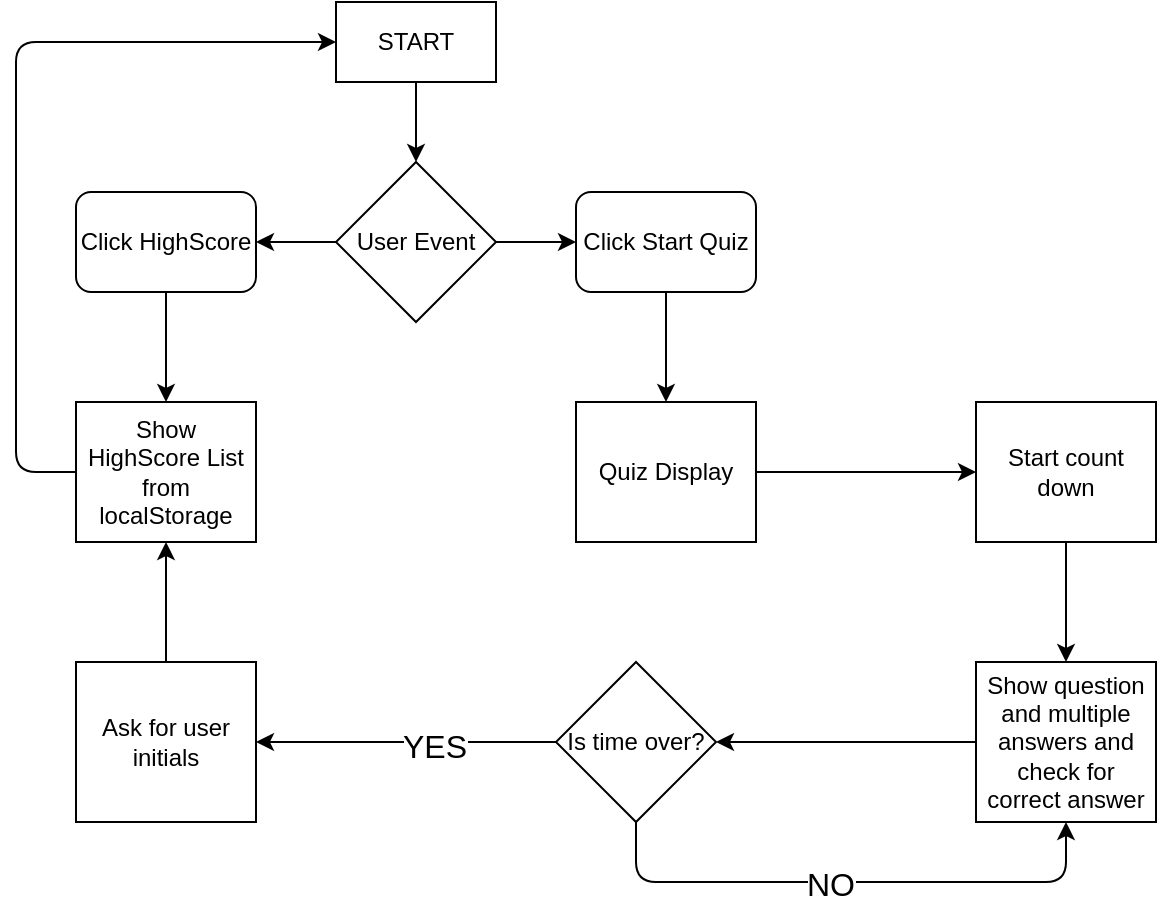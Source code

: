 <mxfile version="14.1.1" type="device"><diagram id="C5RBs43oDa-KdzZeNtuy" name="Page-1"><mxGraphModel dx="986" dy="654" grid="1" gridSize="10" guides="1" tooltips="1" connect="1" arrows="1" fold="1" page="1" pageScale="1" pageWidth="827" pageHeight="1169" math="0" shadow="0"><root><mxCell id="WIyWlLk6GJQsqaUBKTNV-0"/><mxCell id="WIyWlLk6GJQsqaUBKTNV-1" parent="WIyWlLk6GJQsqaUBKTNV-0"/><mxCell id="vzi3QgBM6snmUfpUpneI-0" value="START" style="rounded=0;whiteSpace=wrap;html=1;" vertex="1" parent="WIyWlLk6GJQsqaUBKTNV-1"><mxGeometry x="190" y="40" width="80" height="40" as="geometry"/></mxCell><mxCell id="vzi3QgBM6snmUfpUpneI-1" value="User Event" style="rhombus;whiteSpace=wrap;html=1;" vertex="1" parent="WIyWlLk6GJQsqaUBKTNV-1"><mxGeometry x="190" y="120" width="80" height="80" as="geometry"/></mxCell><mxCell id="vzi3QgBM6snmUfpUpneI-2" value="Click HighScore" style="rounded=1;whiteSpace=wrap;html=1;" vertex="1" parent="WIyWlLk6GJQsqaUBKTNV-1"><mxGeometry x="60" y="135" width="90" height="50" as="geometry"/></mxCell><mxCell id="vzi3QgBM6snmUfpUpneI-3" value="Click Start Quiz" style="rounded=1;whiteSpace=wrap;html=1;" vertex="1" parent="WIyWlLk6GJQsqaUBKTNV-1"><mxGeometry x="310" y="135" width="90" height="50" as="geometry"/></mxCell><mxCell id="vzi3QgBM6snmUfpUpneI-4" value="Show HighScore List from localStorage" style="rounded=0;whiteSpace=wrap;html=1;" vertex="1" parent="WIyWlLk6GJQsqaUBKTNV-1"><mxGeometry x="60" y="240" width="90" height="70" as="geometry"/></mxCell><mxCell id="vzi3QgBM6snmUfpUpneI-5" value="Quiz Display" style="rounded=0;whiteSpace=wrap;html=1;" vertex="1" parent="WIyWlLk6GJQsqaUBKTNV-1"><mxGeometry x="310" y="240" width="90" height="70" as="geometry"/></mxCell><mxCell id="vzi3QgBM6snmUfpUpneI-6" value="Show question and multiple answers and check for correct answer" style="rounded=0;whiteSpace=wrap;html=1;" vertex="1" parent="WIyWlLk6GJQsqaUBKTNV-1"><mxGeometry x="510" y="370" width="90" height="80" as="geometry"/></mxCell><mxCell id="vzi3QgBM6snmUfpUpneI-8" value="Start count down" style="rounded=0;whiteSpace=wrap;html=1;" vertex="1" parent="WIyWlLk6GJQsqaUBKTNV-1"><mxGeometry x="510" y="240" width="90" height="70" as="geometry"/></mxCell><mxCell id="vzi3QgBM6snmUfpUpneI-11" value="Is time over?" style="rhombus;whiteSpace=wrap;html=1;" vertex="1" parent="WIyWlLk6GJQsqaUBKTNV-1"><mxGeometry x="300" y="370" width="80" height="80" as="geometry"/></mxCell><mxCell id="vzi3QgBM6snmUfpUpneI-12" value="Ask for user initials" style="rounded=0;whiteSpace=wrap;html=1;" vertex="1" parent="WIyWlLk6GJQsqaUBKTNV-1"><mxGeometry x="60" y="370" width="90" height="80" as="geometry"/></mxCell><mxCell id="vzi3QgBM6snmUfpUpneI-13" value="" style="endArrow=classic;html=1;exitX=0.5;exitY=1;exitDx=0;exitDy=0;" edge="1" parent="WIyWlLk6GJQsqaUBKTNV-1" source="vzi3QgBM6snmUfpUpneI-0" target="vzi3QgBM6snmUfpUpneI-1"><mxGeometry width="50" height="50" relative="1" as="geometry"><mxPoint x="390" y="340" as="sourcePoint"/><mxPoint x="440" y="290" as="targetPoint"/></mxGeometry></mxCell><mxCell id="vzi3QgBM6snmUfpUpneI-14" value="" style="endArrow=classic;html=1;exitX=1;exitY=0.5;exitDx=0;exitDy=0;entryX=0;entryY=0.5;entryDx=0;entryDy=0;" edge="1" parent="WIyWlLk6GJQsqaUBKTNV-1" source="vzi3QgBM6snmUfpUpneI-1" target="vzi3QgBM6snmUfpUpneI-3"><mxGeometry width="50" height="50" relative="1" as="geometry"><mxPoint x="390" y="340" as="sourcePoint"/><mxPoint x="440" y="290" as="targetPoint"/></mxGeometry></mxCell><mxCell id="vzi3QgBM6snmUfpUpneI-15" value="" style="endArrow=classic;html=1;exitX=0;exitY=0.5;exitDx=0;exitDy=0;entryX=1;entryY=0.5;entryDx=0;entryDy=0;" edge="1" parent="WIyWlLk6GJQsqaUBKTNV-1" source="vzi3QgBM6snmUfpUpneI-1" target="vzi3QgBM6snmUfpUpneI-2"><mxGeometry width="50" height="50" relative="1" as="geometry"><mxPoint x="390" y="340" as="sourcePoint"/><mxPoint x="440" y="290" as="targetPoint"/></mxGeometry></mxCell><mxCell id="vzi3QgBM6snmUfpUpneI-16" value="" style="endArrow=classic;html=1;exitX=0.5;exitY=1;exitDx=0;exitDy=0;entryX=0.5;entryY=0;entryDx=0;entryDy=0;" edge="1" parent="WIyWlLk6GJQsqaUBKTNV-1" source="vzi3QgBM6snmUfpUpneI-2" target="vzi3QgBM6snmUfpUpneI-4"><mxGeometry width="50" height="50" relative="1" as="geometry"><mxPoint x="390" y="340" as="sourcePoint"/><mxPoint x="440" y="290" as="targetPoint"/></mxGeometry></mxCell><mxCell id="vzi3QgBM6snmUfpUpneI-17" value="" style="endArrow=classic;html=1;exitX=0.5;exitY=1;exitDx=0;exitDy=0;" edge="1" parent="WIyWlLk6GJQsqaUBKTNV-1" source="vzi3QgBM6snmUfpUpneI-3" target="vzi3QgBM6snmUfpUpneI-5"><mxGeometry width="50" height="50" relative="1" as="geometry"><mxPoint x="390" y="340" as="sourcePoint"/><mxPoint x="440" y="290" as="targetPoint"/></mxGeometry></mxCell><mxCell id="vzi3QgBM6snmUfpUpneI-18" value="" style="endArrow=classic;html=1;exitX=1;exitY=0.5;exitDx=0;exitDy=0;entryX=0;entryY=0.5;entryDx=0;entryDy=0;" edge="1" parent="WIyWlLk6GJQsqaUBKTNV-1" source="vzi3QgBM6snmUfpUpneI-5" target="vzi3QgBM6snmUfpUpneI-8"><mxGeometry width="50" height="50" relative="1" as="geometry"><mxPoint x="390" y="340" as="sourcePoint"/><mxPoint x="490" y="290" as="targetPoint"/></mxGeometry></mxCell><mxCell id="vzi3QgBM6snmUfpUpneI-19" value="" style="endArrow=classic;html=1;exitX=0.5;exitY=1;exitDx=0;exitDy=0;" edge="1" parent="WIyWlLk6GJQsqaUBKTNV-1" source="vzi3QgBM6snmUfpUpneI-8" target="vzi3QgBM6snmUfpUpneI-6"><mxGeometry width="50" height="50" relative="1" as="geometry"><mxPoint x="390" y="340" as="sourcePoint"/><mxPoint x="440" y="290" as="targetPoint"/></mxGeometry></mxCell><mxCell id="vzi3QgBM6snmUfpUpneI-21" value="" style="endArrow=classic;html=1;exitX=0;exitY=0.5;exitDx=0;exitDy=0;entryX=1;entryY=0.5;entryDx=0;entryDy=0;" edge="1" parent="WIyWlLk6GJQsqaUBKTNV-1" source="vzi3QgBM6snmUfpUpneI-11" target="vzi3QgBM6snmUfpUpneI-12"><mxGeometry width="50" height="50" relative="1" as="geometry"><mxPoint x="390" y="340" as="sourcePoint"/><mxPoint x="440" y="290" as="targetPoint"/></mxGeometry></mxCell><mxCell id="vzi3QgBM6snmUfpUpneI-25" value="&lt;font style=&quot;font-size: 16px&quot;&gt;YES&lt;/font&gt;" style="edgeLabel;html=1;align=center;verticalAlign=middle;resizable=0;points=[];" vertex="1" connectable="0" parent="vzi3QgBM6snmUfpUpneI-21"><mxGeometry x="-0.183" y="2" relative="1" as="geometry"><mxPoint as="offset"/></mxGeometry></mxCell><mxCell id="vzi3QgBM6snmUfpUpneI-26" value="" style="edgeStyle=elbowEdgeStyle;elbow=horizontal;endArrow=classic;html=1;exitX=0;exitY=0.5;exitDx=0;exitDy=0;entryX=0;entryY=0.5;entryDx=0;entryDy=0;" edge="1" parent="WIyWlLk6GJQsqaUBKTNV-1" source="vzi3QgBM6snmUfpUpneI-4" target="vzi3QgBM6snmUfpUpneI-0"><mxGeometry width="50" height="50" relative="1" as="geometry"><mxPoint x="390" y="330" as="sourcePoint"/><mxPoint x="440" y="280" as="targetPoint"/><Array as="points"><mxPoint x="30" y="150"/></Array></mxGeometry></mxCell><mxCell id="vzi3QgBM6snmUfpUpneI-27" value="" style="endArrow=classic;html=1;exitX=0;exitY=0.5;exitDx=0;exitDy=0;entryX=1;entryY=0.5;entryDx=0;entryDy=0;" edge="1" parent="WIyWlLk6GJQsqaUBKTNV-1" source="vzi3QgBM6snmUfpUpneI-6" target="vzi3QgBM6snmUfpUpneI-11"><mxGeometry width="50" height="50" relative="1" as="geometry"><mxPoint x="390" y="330" as="sourcePoint"/><mxPoint x="440" y="280" as="targetPoint"/></mxGeometry></mxCell><mxCell id="vzi3QgBM6snmUfpUpneI-28" value="" style="edgeStyle=elbowEdgeStyle;elbow=horizontal;endArrow=classic;html=1;exitX=0.5;exitY=1;exitDx=0;exitDy=0;entryX=0.5;entryY=1;entryDx=0;entryDy=0;" edge="1" parent="WIyWlLk6GJQsqaUBKTNV-1" source="vzi3QgBM6snmUfpUpneI-11" target="vzi3QgBM6snmUfpUpneI-6"><mxGeometry width="50" height="50" relative="1" as="geometry"><mxPoint x="390" y="330" as="sourcePoint"/><mxPoint x="440" y="280" as="targetPoint"/><Array as="points"><mxPoint x="450" y="480"/></Array></mxGeometry></mxCell><mxCell id="vzi3QgBM6snmUfpUpneI-29" value="&lt;font style=&quot;font-size: 16px&quot;&gt;NO&lt;/font&gt;" style="edgeLabel;html=1;align=center;verticalAlign=middle;resizable=0;points=[];" vertex="1" connectable="0" parent="vzi3QgBM6snmUfpUpneI-28"><mxGeometry x="-0.076" y="-1" relative="1" as="geometry"><mxPoint as="offset"/></mxGeometry></mxCell><mxCell id="vzi3QgBM6snmUfpUpneI-30" value="" style="endArrow=classic;html=1;exitX=0.5;exitY=0;exitDx=0;exitDy=0;entryX=0.5;entryY=1;entryDx=0;entryDy=0;" edge="1" parent="WIyWlLk6GJQsqaUBKTNV-1" source="vzi3QgBM6snmUfpUpneI-12" target="vzi3QgBM6snmUfpUpneI-4"><mxGeometry width="50" height="50" relative="1" as="geometry"><mxPoint x="390" y="320" as="sourcePoint"/><mxPoint x="440" y="270" as="targetPoint"/></mxGeometry></mxCell></root></mxGraphModel></diagram></mxfile>